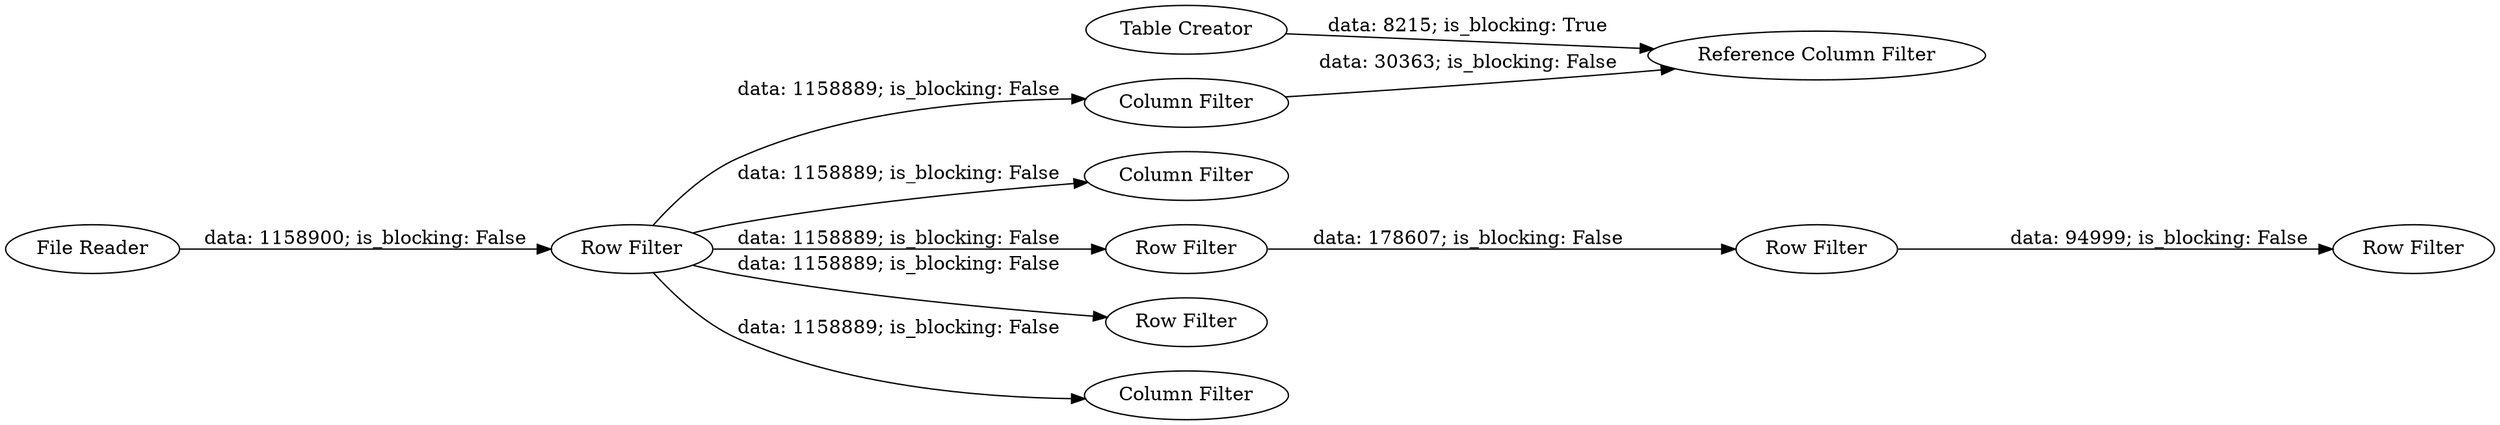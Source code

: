 digraph {
	"-8654206696466530578_12" [label="Row Filter"]
	"-8654206696466530578_1" [label="File Reader"]
	"-8654206696466530578_9" [label="Column Filter"]
	"-8654206696466530578_5" [label="Column Filter"]
	"-8654206696466530578_2" [label="Row Filter"]
	"-8654206696466530578_10" [label="Row Filter"]
	"-8654206696466530578_11" [label="Row Filter"]
	"-8654206696466530578_8" [label="Table Creator"]
	"-8654206696466530578_7" [label="Reference Column Filter"]
	"-8654206696466530578_4" [label="Row Filter"]
	"-8654206696466530578_6" [label="Column Filter"]
	"-8654206696466530578_11" -> "-8654206696466530578_12" [label="data: 178607; is_blocking: False"]
	"-8654206696466530578_8" -> "-8654206696466530578_7" [label="data: 8215; is_blocking: True"]
	"-8654206696466530578_2" -> "-8654206696466530578_4" [label="data: 1158889; is_blocking: False"]
	"-8654206696466530578_12" -> "-8654206696466530578_10" [label="data: 94999; is_blocking: False"]
	"-8654206696466530578_2" -> "-8654206696466530578_5" [label="data: 1158889; is_blocking: False"]
	"-8654206696466530578_1" -> "-8654206696466530578_2" [label="data: 1158900; is_blocking: False"]
	"-8654206696466530578_2" -> "-8654206696466530578_6" [label="data: 1158889; is_blocking: False"]
	"-8654206696466530578_2" -> "-8654206696466530578_11" [label="data: 1158889; is_blocking: False"]
	"-8654206696466530578_2" -> "-8654206696466530578_9" [label="data: 1158889; is_blocking: False"]
	"-8654206696466530578_9" -> "-8654206696466530578_7" [label="data: 30363; is_blocking: False"]
	rankdir=LR
}
